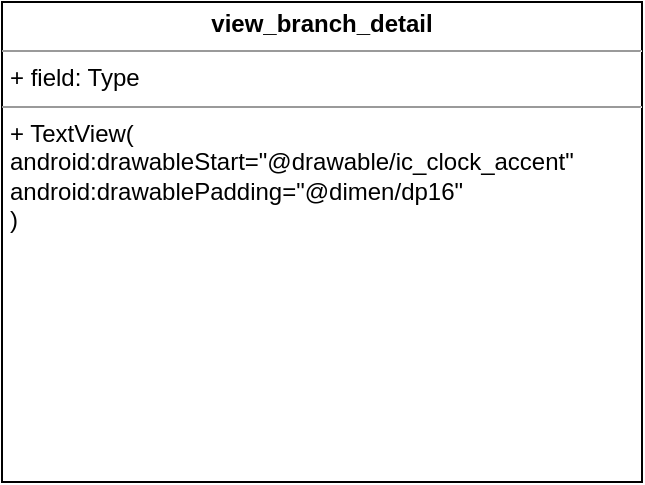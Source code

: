 <mxfile version="20.2.7" type="github">
  <diagram id="dt8f0_OxUevteH7nN-te" name="Страница 1">
    <mxGraphModel dx="788" dy="500" grid="1" gridSize="10" guides="1" tooltips="1" connect="1" arrows="1" fold="1" page="1" pageScale="1" pageWidth="827" pageHeight="1169" math="0" shadow="0">
      <root>
        <mxCell id="0" />
        <mxCell id="1" parent="0" />
        <mxCell id="jle9hjsM89Lm7rr48uow-1" value="&lt;p style=&quot;margin:0px;margin-top:4px;text-align:center;&quot;&gt;&lt;b&gt;view_branch_detail&lt;/b&gt;&lt;/p&gt;&lt;hr size=&quot;1&quot;&gt;&lt;p style=&quot;margin:0px;margin-left:4px;&quot;&gt;+ field: Type&lt;/p&gt;&lt;hr size=&quot;1&quot;&gt;&lt;p style=&quot;margin:0px;margin-left:4px;&quot;&gt;+ TextView(&lt;/p&gt;&lt;p style=&quot;margin:0px;margin-left:4px;&quot;&gt;android:drawableStart=&quot;@drawable/ic_clock_accent&quot;&lt;/p&gt;&lt;p style=&quot;margin:0px;margin-left:4px;&quot;&gt;android:drawablePadding=&quot;@dimen/dp16&quot;&lt;br&gt;&lt;/p&gt;&lt;p style=&quot;margin:0px;margin-left:4px;&quot;&gt;)&lt;/p&gt;" style="verticalAlign=top;align=left;overflow=fill;fontSize=12;fontFamily=Helvetica;html=1;" vertex="1" parent="1">
          <mxGeometry x="80" y="80" width="320" height="240" as="geometry" />
        </mxCell>
      </root>
    </mxGraphModel>
  </diagram>
</mxfile>
